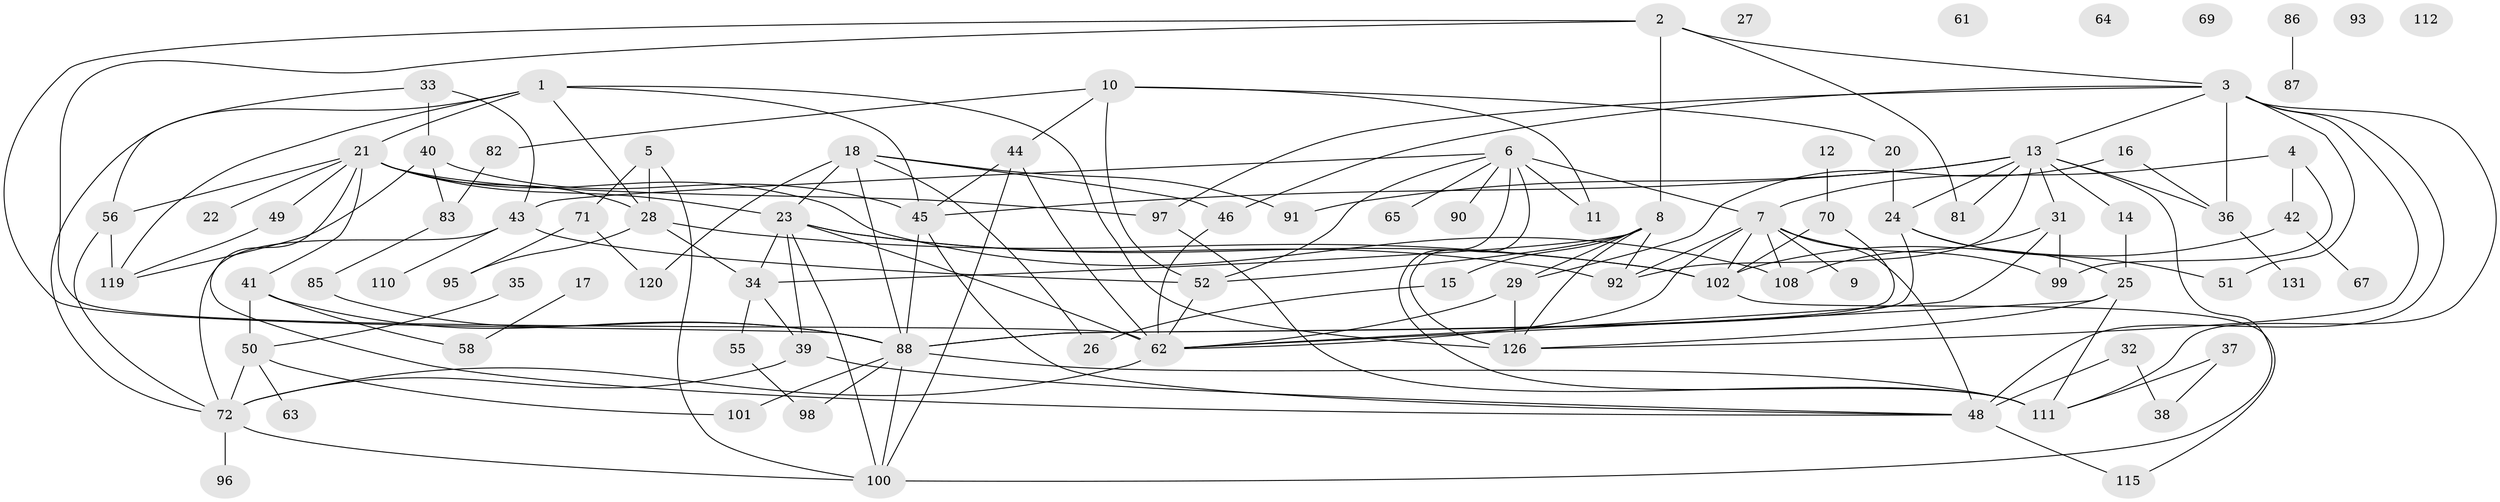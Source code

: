 // original degree distribution, {3: 0.2196969696969697, 4: 0.14393939393939395, 5: 0.13636363636363635, 1: 0.15151515151515152, 8: 0.007575757575757576, 6: 0.030303030303030304, 2: 0.22727272727272727, 7: 0.022727272727272728, 0: 0.045454545454545456, 10: 0.015151515151515152}
// Generated by graph-tools (version 1.1) at 2025/41/03/06/25 10:41:20]
// undirected, 90 vertices, 158 edges
graph export_dot {
graph [start="1"]
  node [color=gray90,style=filled];
  1 [super="+116"];
  2 [super="+19"];
  3 [super="+53"];
  4 [super="+59"];
  5 [super="+129"];
  6 [super="+73"];
  7 [super="+77"];
  8 [super="+30"];
  9;
  10;
  11;
  12 [super="+54"];
  13 [super="+57"];
  14;
  15 [super="+122"];
  16 [super="+113"];
  17;
  18 [super="+84"];
  20 [super="+124"];
  21 [super="+123"];
  22;
  23 [super="+76"];
  24 [super="+125"];
  25 [super="+128"];
  26;
  27;
  28 [super="+107"];
  29 [super="+105"];
  31 [super="+66"];
  32;
  33;
  34 [super="+109"];
  35;
  36 [super="+121"];
  37;
  38;
  39;
  40 [super="+60"];
  41 [super="+79"];
  42;
  43 [super="+103"];
  44 [super="+75"];
  45 [super="+47"];
  46;
  48 [super="+68"];
  49;
  50 [super="+74"];
  51;
  52;
  55;
  56 [super="+117"];
  58;
  61;
  62 [super="+89"];
  63;
  64;
  65;
  67;
  69;
  70 [super="+94"];
  71 [super="+78"];
  72 [super="+80"];
  81;
  82 [super="+118"];
  83;
  85;
  86;
  87;
  88 [super="+127"];
  90;
  91;
  92 [super="+114"];
  93;
  95;
  96;
  97;
  98;
  99;
  100 [super="+104"];
  101;
  102 [super="+106"];
  108;
  110;
  111 [super="+132"];
  112;
  115;
  119;
  120;
  126 [super="+130"];
  131;
  1 -- 28;
  1 -- 21;
  1 -- 119;
  1 -- 72;
  1 -- 45;
  1 -- 126;
  2 -- 62;
  2 -- 81;
  2 -- 3;
  2 -- 8;
  2 -- 88;
  3 -- 46;
  3 -- 97;
  3 -- 51;
  3 -- 36 [weight=2];
  3 -- 111;
  3 -- 48;
  3 -- 13;
  3 -- 126;
  4 -- 42;
  4 -- 99;
  4 -- 7;
  5 -- 100;
  5 -- 28;
  5 -- 71;
  6 -- 7;
  6 -- 11;
  6 -- 52;
  6 -- 90;
  6 -- 126 [weight=2];
  6 -- 111;
  6 -- 43;
  6 -- 65;
  7 -- 9;
  7 -- 99;
  7 -- 102;
  7 -- 108;
  7 -- 62;
  7 -- 48;
  7 -- 92;
  8 -- 52;
  8 -- 92;
  8 -- 15 [weight=2];
  8 -- 126;
  8 -- 29;
  8 -- 34;
  10 -- 11;
  10 -- 52;
  10 -- 82;
  10 -- 44;
  10 -- 20;
  12 -- 70;
  13 -- 81;
  13 -- 91;
  13 -- 36;
  13 -- 92;
  13 -- 24;
  13 -- 31;
  13 -- 14;
  13 -- 100;
  13 -- 45;
  14 -- 25;
  15 -- 26;
  16 -- 36;
  16 -- 29;
  17 -- 58;
  18 -- 91;
  18 -- 120;
  18 -- 26;
  18 -- 46;
  18 -- 88;
  18 -- 23;
  20 -- 24;
  21 -- 22;
  21 -- 41;
  21 -- 49;
  21 -- 97;
  21 -- 23;
  21 -- 48;
  21 -- 56;
  21 -- 108;
  21 -- 28;
  23 -- 34;
  23 -- 62;
  23 -- 92;
  23 -- 102;
  23 -- 100;
  23 -- 39;
  24 -- 51;
  24 -- 25;
  24 -- 88;
  25 -- 62;
  25 -- 126;
  25 -- 111;
  28 -- 34;
  28 -- 95;
  28 -- 102;
  29 -- 62;
  29 -- 126;
  31 -- 62;
  31 -- 108;
  31 -- 99;
  32 -- 38;
  32 -- 48;
  33 -- 43;
  33 -- 56;
  33 -- 40;
  34 -- 39;
  34 -- 55;
  35 -- 50;
  36 -- 131;
  37 -- 38;
  37 -- 111;
  39 -- 48;
  39 -- 72;
  40 -- 83;
  40 -- 119;
  40 -- 45;
  41 -- 50;
  41 -- 58;
  41 -- 88;
  42 -- 67;
  42 -- 102;
  43 -- 72;
  43 -- 110;
  43 -- 52;
  44 -- 45;
  44 -- 100;
  44 -- 62;
  45 -- 48;
  45 -- 88;
  46 -- 62;
  48 -- 115;
  49 -- 119;
  50 -- 63;
  50 -- 101;
  50 -- 72;
  52 -- 62;
  55 -- 98;
  56 -- 119;
  56 -- 72;
  62 -- 72;
  70 -- 102;
  70 -- 88;
  71 -- 95;
  71 -- 120;
  72 -- 96;
  72 -- 100;
  82 -- 83;
  83 -- 85;
  85 -- 88;
  86 -- 87;
  88 -- 111;
  88 -- 98;
  88 -- 100;
  88 -- 101;
  97 -- 111;
  102 -- 115;
}
